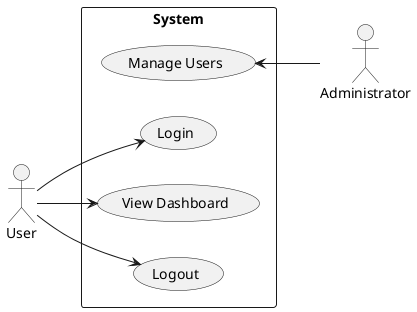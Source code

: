 @startuml

left to right direction

actor "User" as usr
actor "Administrator" as admin

rectangle System {
  usecase "Login" as UC1
  usecase "View Dashboard" as UC2
  usecase "Logout" as UC3
  usecase "Manage Users" as UC4
}

usr --> UC1
usr --> UC2
usr --> UC3
admin -up-> UC4

@enduml
